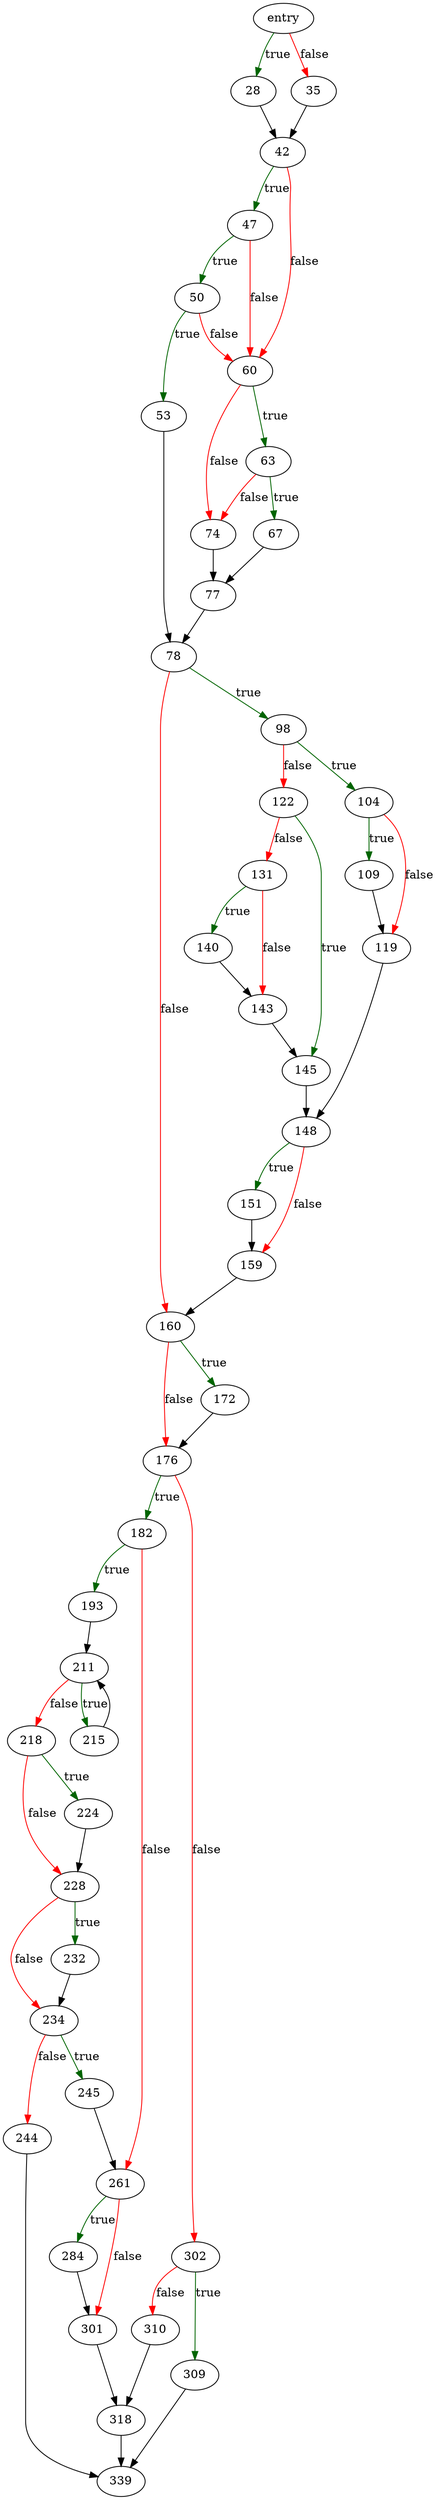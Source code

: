 digraph "sqlite3VdbeSorterWrite" {
	// Node definitions.
	2 [label=entry];
	28;
	35;
	42;
	47;
	50;
	53;
	60;
	63;
	67;
	74;
	77;
	78;
	98;
	104;
	109;
	119;
	122;
	131;
	140;
	143;
	145;
	148;
	151;
	159;
	160;
	172;
	176;
	182;
	193;
	211;
	215;
	218;
	224;
	228;
	232;
	234;
	244;
	245;
	261;
	284;
	301;
	302;
	309;
	310;
	318;
	339;

	// Edge definitions.
	2 -> 28 [
		color=darkgreen
		label=true
	];
	2 -> 35 [
		color=red
		label=false
	];
	28 -> 42;
	35 -> 42;
	42 -> 47 [
		color=darkgreen
		label=true
	];
	42 -> 60 [
		color=red
		label=false
	];
	47 -> 50 [
		color=darkgreen
		label=true
	];
	47 -> 60 [
		color=red
		label=false
	];
	50 -> 53 [
		color=darkgreen
		label=true
	];
	50 -> 60 [
		color=red
		label=false
	];
	53 -> 78;
	60 -> 63 [
		color=darkgreen
		label=true
	];
	60 -> 74 [
		color=red
		label=false
	];
	63 -> 67 [
		color=darkgreen
		label=true
	];
	63 -> 74 [
		color=red
		label=false
	];
	67 -> 77;
	74 -> 77;
	77 -> 78;
	78 -> 98 [
		color=darkgreen
		label=true
	];
	78 -> 160 [
		color=red
		label=false
	];
	98 -> 104 [
		color=darkgreen
		label=true
	];
	98 -> 122 [
		color=red
		label=false
	];
	104 -> 109 [
		color=darkgreen
		label=true
	];
	104 -> 119 [
		color=red
		label=false
	];
	109 -> 119;
	119 -> 148;
	122 -> 131 [
		color=red
		label=false
	];
	122 -> 145 [
		color=darkgreen
		label=true
	];
	131 -> 140 [
		color=darkgreen
		label=true
	];
	131 -> 143 [
		color=red
		label=false
	];
	140 -> 143;
	143 -> 145;
	145 -> 148;
	148 -> 151 [
		color=darkgreen
		label=true
	];
	148 -> 159 [
		color=red
		label=false
	];
	151 -> 159;
	159 -> 160;
	160 -> 172 [
		color=darkgreen
		label=true
	];
	160 -> 176 [
		color=red
		label=false
	];
	172 -> 176;
	176 -> 182 [
		color=darkgreen
		label=true
	];
	176 -> 302 [
		color=red
		label=false
	];
	182 -> 193 [
		color=darkgreen
		label=true
	];
	182 -> 261 [
		color=red
		label=false
	];
	193 -> 211;
	211 -> 215 [
		color=darkgreen
		label=true
	];
	211 -> 218 [
		color=red
		label=false
	];
	215 -> 211;
	218 -> 224 [
		color=darkgreen
		label=true
	];
	218 -> 228 [
		color=red
		label=false
	];
	224 -> 228;
	228 -> 232 [
		color=darkgreen
		label=true
	];
	228 -> 234 [
		color=red
		label=false
	];
	232 -> 234;
	234 -> 244 [
		color=red
		label=false
	];
	234 -> 245 [
		color=darkgreen
		label=true
	];
	244 -> 339;
	245 -> 261;
	261 -> 284 [
		color=darkgreen
		label=true
	];
	261 -> 301 [
		color=red
		label=false
	];
	284 -> 301;
	301 -> 318;
	302 -> 309 [
		color=darkgreen
		label=true
	];
	302 -> 310 [
		color=red
		label=false
	];
	309 -> 339;
	310 -> 318;
	318 -> 339;
}